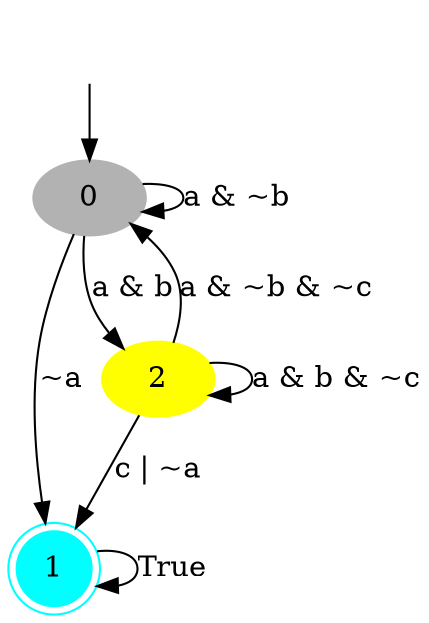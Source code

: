 digraph {
	fake [style=invisible]
	0 [color="#b2b2b2" root=true style=filled]
	1 [color="#00ffff" shape=doublecircle style=filled]
	2 [color="#ffff00" style=filled]
	fake -> 0
	0 -> 2 [label="a & b"]
	0 -> 1 [label="~a"]
	2 -> 0 [label="a & ~b & ~c"]
	0 -> 0 [label="a & ~b"]
	2 -> 1 [label="c | ~a"]
	1 -> 1 [label=True]
	2 -> 2 [label="a & b & ~c"]
}